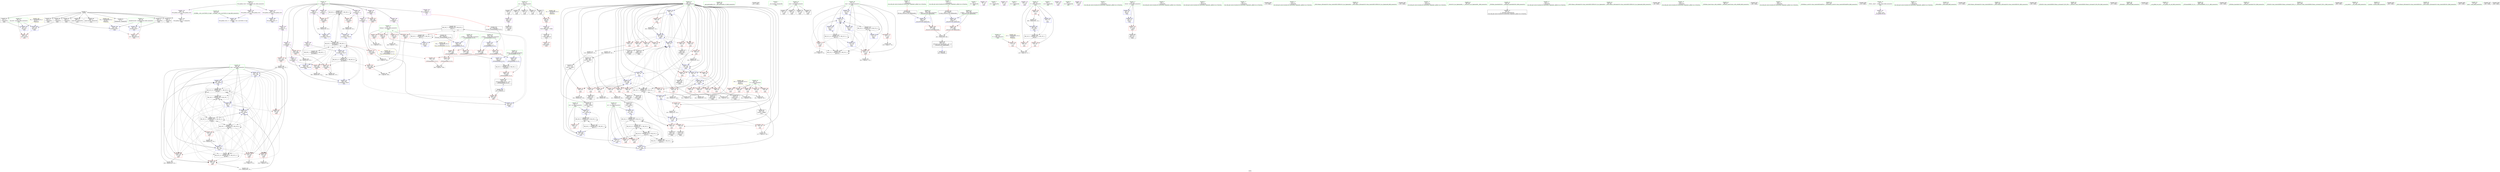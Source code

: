 digraph "SVFG" {
	label="SVFG";

	Node0x556e818fcfb0 [shape=record,color=grey,label="{NodeID: 0\nNullPtr}"];
	Node0x556e818fcfb0 -> Node0x556e81931cc0[style=solid];
	Node0x556e818fcfb0 -> Node0x556e81931dc0[style=solid];
	Node0x556e818fcfb0 -> Node0x556e81931e90[style=solid];
	Node0x556e818fcfb0 -> Node0x556e81931f60[style=solid];
	Node0x556e818fcfb0 -> Node0x556e81932030[style=solid];
	Node0x556e818fcfb0 -> Node0x556e81932100[style=solid];
	Node0x556e818fcfb0 -> Node0x556e819321d0[style=solid];
	Node0x556e818fcfb0 -> Node0x556e819322a0[style=solid];
	Node0x556e818fcfb0 -> Node0x556e81932370[style=solid];
	Node0x556e818fcfb0 -> Node0x556e81934070[style=solid];
	Node0x556e81933b30 [shape=record,color=red,label="{NodeID: 194\n438\<--432\n\<--__b.addr\n_ZSt3maxIiERKT_S2_S2_\n}"];
	Node0x556e81933b30 -> Node0x556e81933da0[style=solid];
	Node0x556e81931190 [shape=record,color=purple,label="{NodeID: 111\n314\<--8\narrayidx92\<--a\nmain\n}"];
	Node0x556e81931190 -> Node0x556e81939430[style=solid];
	Node0x556e819029d0 [shape=record,color=green,label="{NodeID: 28\n52\<--53\ncin\<--cin_field_insensitive\nmain\n}"];
	Node0x556e819029d0 -> Node0x556e81932540[style=solid];
	Node0x556e819029d0 -> Node0x556e81932610[style=solid];
	Node0x556e819029d0 -> Node0x556e819326e0[style=solid];
	Node0x556e819029d0 -> Node0x556e819327b0[style=solid];
	Node0x556e819029d0 -> Node0x556e81932880[style=solid];
	Node0x556e81935280 [shape=record,color=blue,label="{NodeID: 222\n239\<--241\narrayidx52\<--dec53\nmain\n}"];
	Node0x556e81935280 -> Node0x556e81962ee0[style=dashed];
	Node0x556e81936d30 [shape=record,color=red,label="{NodeID: 139\n220\<--64\n\<--i\nmain\n}"];
	Node0x556e81936d30 -> Node0x556e81943dd0[style=solid];
	Node0x556e81931850 [shape=record,color=green,label="{NodeID: 56\n403\<--404\n__gxx_personality_v0\<--__gxx_personality_v0_field_insensitive\n}"];
	Node0x556e8198b0c0 [shape=record,color=black,label="{NodeID: 499\n357 = PHI()\n}"];
	Node0x556e819434d0 [shape=record,color=grey,label="{NodeID: 333\n320 = Binary(319, 215, )\n}"];
	Node0x556e819434d0 -> Node0x556e8193dbe0[style=solid];
	Node0x556e819383f0 [shape=record,color=red,label="{NodeID: 167\n197\<--70\n\<--themax\nmain\n}"];
	Node0x556e819383f0 -> Node0x556e81943f50[style=solid];
	Node0x556e81932fd0 [shape=record,color=black,label="{NodeID: 84\n185\<--184\nidxprom28\<--\nmain\n}"];
	Node0x556e8192db10 [shape=record,color=green,label="{NodeID: 1\n7\<--1\n__dso_handle\<--dummyObj\nGlob }"];
	Node0x556e8196eba0 [shape=record,color=yellow,style=double,label="{NodeID: 444\n16V_1 = ENCHI(MR_16V_0)\npts\{67 \}\nFun[main]}"];
	Node0x556e8196eba0 -> Node0x556e81937b00[style=dashed];
	Node0x556e8196eba0 -> Node0x556e81937bd0[style=dashed];
	Node0x556e8196eba0 -> Node0x556e81937ca0[style=dashed];
	Node0x556e8196eba0 -> Node0x556e81937d70[style=dashed];
	Node0x556e8196eba0 -> Node0x556e81937e40[style=dashed];
	Node0x556e8190f4e0 [shape=record,color=black,label="{NodeID: 361\nMR_20V_5 = PHI(MR_20V_6, MR_20V_4, )\npts\{71 \}\n|{|<s8>15}}"];
	Node0x556e8190f4e0 -> Node0x556e819383f0[style=dashed];
	Node0x556e8190f4e0 -> Node0x556e819384c0[style=dashed];
	Node0x556e8190f4e0 -> Node0x556e81938590[style=dashed];
	Node0x556e8190f4e0 -> Node0x556e81938660[style=dashed];
	Node0x556e8190f4e0 -> Node0x556e81938e80[style=dashed];
	Node0x556e8190f4e0 -> Node0x556e81934990[style=dashed];
	Node0x556e8190f4e0 -> Node0x556e81934c00[style=dashed];
	Node0x556e8190f4e0 -> Node0x556e8195a5e0[style=dashed];
	Node0x556e8190f4e0:s8 -> Node0x556e8196f680[style=dashed,color=red];
	Node0x556e81933c00 [shape=record,color=red,label="{NodeID: 195\n442\<--432\n\<--__b.addr\n_ZSt3maxIiERKT_S2_S2_\n}"];
	Node0x556e81933c00 -> Node0x556e8193e4d0[style=solid];
	Node0x556e81931260 [shape=record,color=purple,label="{NodeID: 112\n328\<--8\narrayidx99\<--a\nmain\n}"];
	Node0x556e81931260 -> Node0x556e81939500[style=solid];
	Node0x556e81931260 -> Node0x556e8193dd80[style=solid];
	Node0x556e81902aa0 [shape=record,color=green,label="{NodeID: 29\n54\<--55\ncout\<--cout_field_insensitive\nmain\n}"];
	Node0x556e81902aa0 -> Node0x556e81932950[style=solid];
	Node0x556e81902aa0 -> Node0x556e81932a20[style=solid];
	Node0x556e81902aa0 -> Node0x556e81932af0[style=solid];
	Node0x556e81902aa0 -> Node0x556e81932bc0[style=solid];
	Node0x556e81935350 [shape=record,color=blue,label="{NodeID: 223\n72\<--244\nnum\<--\nmain\n}"];
	Node0x556e81935350 -> Node0x556e819388d0[style=dashed];
	Node0x556e81935350 -> Node0x556e81934a60[style=dashed];
	Node0x556e81935350 -> Node0x556e81939c50[style=dashed];
	Node0x556e81936e00 [shape=record,color=red,label="{NodeID: 140\n225\<--64\n\<--i\nmain\n}"];
	Node0x556e81936e00 -> Node0x556e81933240[style=solid];
	Node0x556e81931950 [shape=record,color=green,label="{NodeID: 57\n428\<--429\nretval\<--retval_field_insensitive\n_ZSt3maxIiERKT_S2_S2_\n}"];
	Node0x556e81931950 -> Node0x556e81939770[style=solid];
	Node0x556e81931950 -> Node0x556e8193e4d0[style=solid];
	Node0x556e81931950 -> Node0x556e8193e5a0[style=solid];
	Node0x556e8198b190 [shape=record,color=black,label="{NodeID: 500\n392 = PHI(87, )\n1st arg _ZStorSt13_Ios_OpenmodeS_ }"];
	Node0x556e8198b190 -> Node0x556e8193e260[style=solid];
	Node0x556e81943650 [shape=record,color=grey,label="{NodeID: 334\n229 = Binary(228, 215, )\n}"];
	Node0x556e81943650 -> Node0x556e81935010[style=solid];
	Node0x556e819384c0 [shape=record,color=red,label="{NodeID: 168\n210\<--70\n\<--themax\nmain\n}"];
	Node0x556e819384c0 -> Node0x556e819455d0[style=solid];
	Node0x556e819330a0 [shape=record,color=black,label="{NodeID: 85\n207\<--206\nidxprom39\<--\nmain\n}"];
	Node0x556e81901b90 [shape=record,color=green,label="{NodeID: 2\n10\<--1\n.str\<--dummyObj\nGlob }"];
	Node0x556e81933cd0 [shape=record,color=red,label="{NodeID: 196\n437\<--436\n\<--\n_ZSt3maxIiERKT_S2_S2_\n}"];
	Node0x556e81933cd0 -> Node0x556e819449d0[style=solid];
	Node0x556e81931330 [shape=record,color=purple,label="{NodeID: 113\n80\<--10\n\<--.str\nmain\n}"];
	Node0x556e81902b70 [shape=record,color=green,label="{NodeID: 30\n56\<--57\nexn.slot\<--exn.slot_field_insensitive\nmain\n}"];
	Node0x556e81902b70 -> Node0x556e81936100[style=solid];
	Node0x556e81902b70 -> Node0x556e81934650[style=solid];
	Node0x556e81902b70 -> Node0x556e819347f0[style=solid];
	Node0x556e81935420 [shape=record,color=blue,label="{NodeID: 224\n64\<--249\ni\<--inc56\nmain\n}"];
	Node0x556e81935420 -> Node0x556e81936b90[style=dashed];
	Node0x556e81935420 -> Node0x556e81936c60[style=dashed];
	Node0x556e81935420 -> Node0x556e81936d30[style=dashed];
	Node0x556e81935420 -> Node0x556e81936e00[style=dashed];
	Node0x556e81935420 -> Node0x556e81936ed0[style=dashed];
	Node0x556e81935420 -> Node0x556e81936fa0[style=dashed];
	Node0x556e81935420 -> Node0x556e81937070[style=dashed];
	Node0x556e81935420 -> Node0x556e81934b30[style=dashed];
	Node0x556e81935420 -> Node0x556e81935420[style=dashed];
	Node0x556e81935420 -> Node0x556e81959be0[style=dashed];
	Node0x556e81936ed0 [shape=record,color=red,label="{NodeID: 141\n233\<--64\n\<--i\nmain\n}"];
	Node0x556e81936ed0 -> Node0x556e81943950[style=solid];
	Node0x556e81931a20 [shape=record,color=green,label="{NodeID: 58\n430\<--431\n__a.addr\<--__a.addr_field_insensitive\n_ZSt3maxIiERKT_S2_S2_\n}"];
	Node0x556e81931a20 -> Node0x556e81933990[style=solid];
	Node0x556e81931a20 -> Node0x556e81933a60[style=solid];
	Node0x556e81931a20 -> Node0x556e8193e330[style=solid];
	Node0x556e8198b390 [shape=record,color=black,label="{NodeID: 501\n426 = PHI(70, )\n0th arg _ZSt3maxIiERKT_S2_S2_ }"];
	Node0x556e8198b390 -> Node0x556e8193e330[style=solid];
	Node0x556e819437d0 [shape=record,color=grey,label="{NodeID: 335\n323 = Binary(222, 322, )\n}"];
	Node0x556e819437d0 -> Node0x556e81930560[style=solid];
	Node0x556e81938590 [shape=record,color=red,label="{NodeID: 169\n266\<--70\n\<--themax\nmain\n}"];
	Node0x556e81938590 -> Node0x556e819446d0[style=solid];
	Node0x556e81933170 [shape=record,color=black,label="{NodeID: 86\n223\<--221\nconv\<--add45\nmain\n}"];
	Node0x556e81933170 -> Node0x556e81934f40[style=solid];
	Node0x556e81901c20 [shape=record,color=green,label="{NodeID: 3\n12\<--1\n.str.1\<--dummyObj\nGlob }"];
	Node0x556e81933da0 [shape=record,color=red,label="{NodeID: 197\n439\<--438\n\<--\n_ZSt3maxIiERKT_S2_S2_\n}"];
	Node0x556e81933da0 -> Node0x556e819449d0[style=solid];
	Node0x556e81931400 [shape=record,color=purple,label="{NodeID: 114\n90\<--12\n\<--.str.1\nmain\n}"];
	Node0x556e81902c40 [shape=record,color=green,label="{NodeID: 31\n58\<--59\nehselector.slot\<--ehselector.slot_field_insensitive\nmain\n}"];
	Node0x556e81902c40 -> Node0x556e819361d0[style=solid];
	Node0x556e81902c40 -> Node0x556e81934720[style=solid];
	Node0x556e81902c40 -> Node0x556e819348c0[style=solid];
	Node0x556e819354f0 [shape=record,color=blue,label="{NodeID: 225\n64\<--79\ni\<--\nmain\n}"];
	Node0x556e819354f0 -> Node0x556e81937140[style=dashed];
	Node0x556e819354f0 -> Node0x556e81937210[style=dashed];
	Node0x556e819354f0 -> Node0x556e819372e0[style=dashed];
	Node0x556e819354f0 -> Node0x556e819373b0[style=dashed];
	Node0x556e819354f0 -> Node0x556e81937480[style=dashed];
	Node0x556e819354f0 -> Node0x556e81937550[style=dashed];
	Node0x556e819354f0 -> Node0x556e81937620[style=dashed];
	Node0x556e819354f0 -> Node0x556e81934b30[style=dashed];
	Node0x556e819354f0 -> Node0x556e8193da40[style=dashed];
	Node0x556e819354f0 -> Node0x556e81959be0[style=dashed];
	Node0x556e81936fa0 [shape=record,color=red,label="{NodeID: 142\n237\<--64\n\<--i\nmain\n}"];
	Node0x556e81936fa0 -> Node0x556e819333e0[style=solid];
	Node0x556e81931af0 [shape=record,color=green,label="{NodeID: 59\n432\<--433\n__b.addr\<--__b.addr_field_insensitive\n_ZSt3maxIiERKT_S2_S2_\n}"];
	Node0x556e81931af0 -> Node0x556e81933b30[style=solid];
	Node0x556e81931af0 -> Node0x556e81933c00[style=solid];
	Node0x556e81931af0 -> Node0x556e8193e400[style=solid];
	Node0x556e8198b4d0 [shape=record,color=black,label="{NodeID: 502\n427 = PHI(186, )\n1st arg _ZSt3maxIiERKT_S2_S2_ }"];
	Node0x556e8198b4d0 -> Node0x556e8193e400[style=solid];
	Node0x556e81943950 [shape=record,color=grey,label="{NodeID: 336\n234 = Binary(222, 233, )\n}"];
	Node0x556e81943950 -> Node0x556e81933310[style=solid];
	Node0x556e81938660 [shape=record,color=red,label="{NodeID: 170\n316\<--70\n\<--themax\nmain\n}"];
	Node0x556e81938660 -> Node0x556e81944fd0[style=solid];
	Node0x556e81933240 [shape=record,color=black,label="{NodeID: 87\n226\<--225\nidxprom46\<--\nmain\n}"];
	Node0x556e819047f0 [shape=record,color=green,label="{NodeID: 4\n14\<--1\n.str.2\<--dummyObj\nGlob }"];
	Node0x556e81933e70 [shape=record,color=blue,label="{NodeID: 198\n463\<--21\nllvm.global_ctors_0\<--\nGlob }"];
	Node0x556e819314d0 [shape=record,color=purple,label="{NodeID: 115\n162\<--14\n\<--.str.2\nmain\n}"];
	Node0x556e81902d10 [shape=record,color=green,label="{NodeID: 32\n60\<--61\nt\<--t_field_insensitive\nmain\n}"];
	Node0x556e81902d10 -> Node0x556e819362a0[style=solid];
	Node0x556e81902d10 -> Node0x556e81936370[style=solid];
	Node0x556e81902d10 -> Node0x556e81936440[style=solid];
	Node0x556e81902d10 -> Node0x556e81934240[style=solid];
	Node0x556e81902d10 -> Node0x556e8193dff0[style=solid];
	Node0x556e819355c0 [shape=record,color=blue,label="{NodeID: 226\n68\<--270\nsum\<--dec68\nmain\n}"];
	Node0x556e819355c0 -> Node0x556e8190ec20[style=dashed];
	Node0x556e819355c0 -> Node0x556e81965020[style=dashed];
	Node0x556e81937070 [shape=record,color=red,label="{NodeID: 143\n248\<--64\n\<--i\nmain\n}"];
	Node0x556e81937070 -> Node0x556e819425d0[style=solid];
	Node0x556e81931bc0 [shape=record,color=green,label="{NodeID: 60\n22\<--459\n_GLOBAL__sub_I_zec23456_0_0.cpp\<--_GLOBAL__sub_I_zec23456_0_0.cpp_field_insensitive\n}"];
	Node0x556e81931bc0 -> Node0x556e81933f70[style=solid];
	Node0x556e81943ad0 [shape=record,color=grey,label="{NodeID: 337\n143 = Binary(142, 114, )\n}"];
	Node0x556e81943ad0 -> Node0x556e81934580[style=solid];
	Node0x556e81938730 [shape=record,color=red,label="{NodeID: 171\n217\<--72\n\<--num\nmain\n}"];
	Node0x556e81938730 -> Node0x556e81944b50[style=solid];
	Node0x556e81933310 [shape=record,color=black,label="{NodeID: 88\n235\<--234\nconv50\<--add49\nmain\n}"];
	Node0x556e81933310 -> Node0x556e819351b0[style=solid];
	Node0x556e81904880 [shape=record,color=green,label="{NodeID: 5\n16\<--1\n.str.3\<--dummyObj\nGlob }"];
	Node0x556e81933f70 [shape=record,color=blue,label="{NodeID: 199\n464\<--22\nllvm.global_ctors_1\<--_GLOBAL__sub_I_zec23456_0_0.cpp\nGlob }"];
	Node0x556e819359f0 [shape=record,color=purple,label="{NodeID: 116\n170\<--16\n\<--.str.3\nmain\n}"];
	Node0x556e81902de0 [shape=record,color=green,label="{NodeID: 33\n62\<--63\nT\<--T_field_insensitive\nmain\n}"];
	Node0x556e81902de0 -> Node0x556e81936510[style=solid];
	Node0x556e81935690 [shape=record,color=blue,label="{NodeID: 227\n74\<--277\nre1\<--conv72\nmain\n}"];
	Node0x556e81935690 -> Node0x556e8196d1f0[style=dashed];
	Node0x556e81937140 [shape=record,color=red,label="{NodeID: 144\n258\<--64\n\<--i\nmain\n}"];
	Node0x556e81937140 -> Node0x556e819440d0[style=solid];
	Node0x556e81931cc0 [shape=record,color=black,label="{NodeID: 61\n2\<--3\ndummyVal\<--dummyVal\n}"];
	Node0x556e81943c50 [shape=record,color=grey,label="{NodeID: 338\n139 = Binary(138, 137, )\n}"];
	Node0x556e81943c50 -> Node0x556e819344b0[style=solid];
	Node0x556e81938800 [shape=record,color=red,label="{NodeID: 172\n272\<--72\n\<--num\nmain\n}"];
	Node0x556e81938800 -> Node0x556e81944850[style=solid];
	Node0x556e819333e0 [shape=record,color=black,label="{NodeID: 89\n238\<--237\nidxprom51\<--\nmain\n}"];
	Node0x556e81904910 [shape=record,color=green,label="{NodeID: 6\n18\<--1\n.str.4\<--dummyObj\nGlob }"];
	Node0x556e81934070 [shape=record,color=blue, style = dotted,label="{NodeID: 200\n465\<--3\nllvm.global_ctors_2\<--dummyVal\nGlob }"];
	Node0x556e81935ac0 [shape=record,color=purple,label="{NodeID: 117\n368\<--18\n\<--.str.4\nmain\n}"];
	Node0x556e81902eb0 [shape=record,color=green,label="{NodeID: 34\n64\<--65\ni\<--i_field_insensitive\nmain\n}"];
	Node0x556e81902eb0 -> Node0x556e819365e0[style=solid];
	Node0x556e81902eb0 -> Node0x556e819366b0[style=solid];
	Node0x556e81902eb0 -> Node0x556e81936780[style=solid];
	Node0x556e81902eb0 -> Node0x556e81936850[style=solid];
	Node0x556e81902eb0 -> Node0x556e81936920[style=solid];
	Node0x556e81902eb0 -> Node0x556e819369f0[style=solid];
	Node0x556e81902eb0 -> Node0x556e81936ac0[style=solid];
	Node0x556e81902eb0 -> Node0x556e81936b90[style=solid];
	Node0x556e81902eb0 -> Node0x556e81936c60[style=solid];
	Node0x556e81902eb0 -> Node0x556e81936d30[style=solid];
	Node0x556e81902eb0 -> Node0x556e81936e00[style=solid];
	Node0x556e81902eb0 -> Node0x556e81936ed0[style=solid];
	Node0x556e81902eb0 -> Node0x556e81936fa0[style=solid];
	Node0x556e81902eb0 -> Node0x556e81937070[style=solid];
	Node0x556e81902eb0 -> Node0x556e81937140[style=solid];
	Node0x556e81902eb0 -> Node0x556e81937210[style=solid];
	Node0x556e81902eb0 -> Node0x556e819372e0[style=solid];
	Node0x556e81902eb0 -> Node0x556e819373b0[style=solid];
	Node0x556e81902eb0 -> Node0x556e81937480[style=solid];
	Node0x556e81902eb0 -> Node0x556e81937550[style=solid];
	Node0x556e81902eb0 -> Node0x556e81937620[style=solid];
	Node0x556e81902eb0 -> Node0x556e819376f0[style=solid];
	Node0x556e81902eb0 -> Node0x556e819377c0[style=solid];
	Node0x556e81902eb0 -> Node0x556e81937890[style=solid];
	Node0x556e81902eb0 -> Node0x556e81937960[style=solid];
	Node0x556e81902eb0 -> Node0x556e81937a30[style=solid];
	Node0x556e81902eb0 -> Node0x556e819343e0[style=solid];
	Node0x556e81902eb0 -> Node0x556e81934580[style=solid];
	Node0x556e81902eb0 -> Node0x556e81934b30[style=solid];
	Node0x556e81902eb0 -> Node0x556e81934cd0[style=solid];
	Node0x556e81902eb0 -> Node0x556e81934da0[style=solid];
	Node0x556e81902eb0 -> Node0x556e81935420[style=solid];
	Node0x556e81902eb0 -> Node0x556e819354f0[style=solid];
	Node0x556e81902eb0 -> Node0x556e8193da40[style=solid];
	Node0x556e81902eb0 -> Node0x556e8193db10[style=solid];
	Node0x556e81902eb0 -> Node0x556e8193df20[style=solid];
	Node0x556e81935760 [shape=record,color=blue,label="{NodeID: 228\n281\<--283\narrayidx74\<--dec75\nmain\n}"];
	Node0x556e81935760 -> Node0x556e81965ef0[style=dashed];
	Node0x556e81937210 [shape=record,color=red,label="{NodeID: 145\n262\<--64\n\<--i\nmain\n}"];
	Node0x556e81937210 -> Node0x556e819334b0[style=solid];
	Node0x556e81931dc0 [shape=record,color=black,label="{NodeID: 62\n146\<--3\n\<--dummyVal\nmain\n}"];
	Node0x556e819690f0 [shape=record,color=black,label="{NodeID: 422\nMR_18V_7 = PHI(MR_18V_9, MR_18V_6, )\npts\{69 \}\n}"];
	Node0x556e819690f0 -> Node0x556e81937fe0[style=dashed];
	Node0x556e819690f0 -> Node0x556e819380b0[style=dashed];
	Node0x556e819690f0 -> Node0x556e81938180[style=dashed];
	Node0x556e819690f0 -> Node0x556e81938250[style=dashed];
	Node0x556e819690f0 -> Node0x556e81938320[style=dashed];
	Node0x556e819690f0 -> Node0x556e81934e70[style=dashed];
	Node0x556e819690f0 -> Node0x556e819355c0[style=dashed];
	Node0x556e819690f0 -> Node0x556e8193dbe0[style=dashed];
	Node0x556e819690f0 -> Node0x556e8190ec20[style=dashed];
	Node0x556e819690f0 -> Node0x556e8195a0e0[style=dashed];
	Node0x556e819690f0 -> Node0x556e819524c0[style=dashed];
	Node0x556e819690f0 -> Node0x556e81965020[style=dashed];
	Node0x556e819690f0 -> Node0x556e819690f0[style=dashed];
	Node0x556e81943dd0 [shape=record,color=grey,label="{NodeID: 339\n221 = Binary(222, 220, )\n}"];
	Node0x556e81943dd0 -> Node0x556e81933170[style=solid];
	Node0x556e819388d0 [shape=record,color=red,label="{NodeID: 173\n341\<--72\n\<--num\nmain\n}"];
	Node0x556e819388d0 -> Node0x556e81944e50[style=solid];
	Node0x556e819334b0 [shape=record,color=black,label="{NodeID: 90\n263\<--262\nidxprom64\<--\nmain\n}"];
	Node0x556e819049a0 [shape=record,color=green,label="{NodeID: 7\n21\<--1\n\<--dummyObj\nCan only get source location for instruction, argument, global var or function.}"];
	Node0x556e81934170 [shape=record,color=blue,label="{NodeID: 201\n50\<--79\nretval\<--\nmain\n}"];
	Node0x556e81934170 -> Node0x556e8193e0c0[style=dashed];
	Node0x556e81935b90 [shape=record,color=purple,label="{NodeID: 118\n463\<--20\nllvm.global_ctors_0\<--llvm.global_ctors\nGlob }"];
	Node0x556e81935b90 -> Node0x556e81933e70[style=solid];
	Node0x556e81902f80 [shape=record,color=green,label="{NodeID: 35\n66\<--67\nn\<--n_field_insensitive\nmain\n}"];
	Node0x556e81902f80 -> Node0x556e81937b00[style=solid];
	Node0x556e81902f80 -> Node0x556e81937bd0[style=solid];
	Node0x556e81902f80 -> Node0x556e81937ca0[style=solid];
	Node0x556e81902f80 -> Node0x556e81937d70[style=solid];
	Node0x556e81902f80 -> Node0x556e81937e40[style=solid];
	Node0x556e81935830 [shape=record,color=blue,label="{NodeID: 229\n72\<--114\nnum\<--\nmain\n}"];
	Node0x556e81935830 -> Node0x556e819654f0[style=dashed];
	Node0x556e819372e0 [shape=record,color=red,label="{NodeID: 146\n275\<--64\n\<--i\nmain\n}"];
	Node0x556e819372e0 -> Node0x556e819422d0[style=solid];
	Node0x556e81931e90 [shape=record,color=black,label="{NodeID: 63\n147\<--3\n\<--dummyVal\nmain\n}"];
	Node0x556e81931e90 -> Node0x556e81934650[style=solid];
	Node0x556e819695f0 [shape=record,color=black,label="{NodeID: 423\nMR_22V_5 = PHI(MR_22V_8, MR_22V_4, )\npts\{73 \}\n}"];
	Node0x556e819695f0 -> Node0x556e81938730[style=dashed];
	Node0x556e819695f0 -> Node0x556e819388d0[style=dashed];
	Node0x556e819695f0 -> Node0x556e81934a60[style=dashed];
	Node0x556e819695f0 -> Node0x556e819350e0[style=dashed];
	Node0x556e819695f0 -> Node0x556e81935350[style=dashed];
	Node0x556e819695f0 -> Node0x556e81939c50[style=dashed];
	Node0x556e819695f0 -> Node0x556e819695f0[style=dashed];
	Node0x556e81943f50 [shape=record,color=grey,label="{NodeID: 340\n198 = cmp(197, 114, )\n}"];
	Node0x556e819389a0 [shape=record,color=red,label="{NodeID: 174\n345\<--74\n\<--re1\nmain\n}"];
	Node0x556e81933580 [shape=record,color=black,label="{NodeID: 91\n277\<--276\nconv72\<--add71\nmain\n}"];
	Node0x556e81933580 -> Node0x556e81935690[style=solid];
	Node0x556e81904a30 [shape=record,color=green,label="{NodeID: 8\n79\<--1\n\<--dummyObj\nCan only get source location for instruction, argument, global var or function.}"];
	Node0x556e81934240 [shape=record,color=blue,label="{NodeID: 202\n60\<--114\nt\<--\nmain\n}"];
	Node0x556e81934240 -> Node0x556e819596e0[style=dashed];
	Node0x556e81935c90 [shape=record,color=purple,label="{NodeID: 119\n464\<--20\nllvm.global_ctors_1\<--llvm.global_ctors\nGlob }"];
	Node0x556e81935c90 -> Node0x556e81933f70[style=solid];
	Node0x556e81903050 [shape=record,color=green,label="{NodeID: 36\n68\<--69\nsum\<--sum_field_insensitive\nmain\n}"];
	Node0x556e81903050 -> Node0x556e81937f10[style=solid];
	Node0x556e81903050 -> Node0x556e81937fe0[style=solid];
	Node0x556e81903050 -> Node0x556e819380b0[style=solid];
	Node0x556e81903050 -> Node0x556e81938180[style=solid];
	Node0x556e81903050 -> Node0x556e81938250[style=solid];
	Node0x556e81903050 -> Node0x556e81938320[style=solid];
	Node0x556e81903050 -> Node0x556e81934310[style=solid];
	Node0x556e81903050 -> Node0x556e819344b0[style=solid];
	Node0x556e81903050 -> Node0x556e81934e70[style=solid];
	Node0x556e81903050 -> Node0x556e819355c0[style=solid];
	Node0x556e81903050 -> Node0x556e8193dbe0[style=solid];
	Node0x556e81935900 [shape=record,color=blue,label="{NodeID: 230\n76\<--289\nre2\<--conv78\nmain\n}"];
	Node0x556e81935900 -> Node0x556e81958ce0[style=dashed];
	Node0x556e819373b0 [shape=record,color=red,label="{NodeID: 147\n279\<--64\n\<--i\nmain\n}"];
	Node0x556e819373b0 -> Node0x556e81933650[style=solid];
	Node0x556e81931f60 [shape=record,color=black,label="{NodeID: 64\n149\<--3\n\<--dummyVal\nmain\n}"];
	Node0x556e81931f60 -> Node0x556e81934720[style=solid];
	Node0x556e81969af0 [shape=record,color=black,label="{NodeID: 424\nMR_24V_4 = PHI(MR_24V_6, MR_24V_3, )\npts\{75 \}\n}"];
	Node0x556e81969af0 -> Node0x556e819389a0[style=dashed];
	Node0x556e81969af0 -> Node0x556e81938a70[style=dashed];
	Node0x556e81969af0 -> Node0x556e81934f40[style=dashed];
	Node0x556e81969af0 -> Node0x556e8193dcb0[style=dashed];
	Node0x556e81969af0 -> Node0x556e8193a150[style=dashed];
	Node0x556e81969af0 -> Node0x556e81952ab0[style=dashed];
	Node0x556e81969af0 -> Node0x556e81969af0[style=dashed];
	Node0x556e81969af0 -> Node0x556e8196d1f0[style=dashed];
	Node0x556e819440d0 [shape=record,color=grey,label="{NodeID: 341\n260 = cmp(258, 259, )\n}"];
	Node0x556e81938a70 [shape=record,color=red,label="{NodeID: 175\n353\<--74\n\<--re1\nmain\n}"];
	Node0x556e81933650 [shape=record,color=black,label="{NodeID: 92\n280\<--279\nidxprom73\<--\nmain\n}"];
	Node0x556e81904ac0 [shape=record,color=green,label="{NodeID: 9\n82\<--1\n\<--dummyObj\nCan only get source location for instruction, argument, global var or function.}"];
	Node0x556e81934310 [shape=record,color=blue,label="{NodeID: 203\n68\<--79\nsum\<--\nmain\n}"];
	Node0x556e81934310 -> Node0x556e81937f10[style=dashed];
	Node0x556e81934310 -> Node0x556e81937fe0[style=dashed];
	Node0x556e81934310 -> Node0x556e81938180[style=dashed];
	Node0x556e81934310 -> Node0x556e81938250[style=dashed];
	Node0x556e81934310 -> Node0x556e81938320[style=dashed];
	Node0x556e81934310 -> Node0x556e819344b0[style=dashed];
	Node0x556e81934310 -> Node0x556e819355c0[style=dashed];
	Node0x556e81934310 -> Node0x556e8193dbe0[style=dashed];
	Node0x556e81934310 -> Node0x556e8190ec20[style=dashed];
	Node0x556e81934310 -> Node0x556e8195a0e0[style=dashed];
	Node0x556e81934310 -> Node0x556e819524c0[style=dashed];
	Node0x556e81934310 -> Node0x556e81965020[style=dashed];
	Node0x556e81934310 -> Node0x556e819690f0[style=dashed];
	Node0x556e81935d90 [shape=record,color=purple,label="{NodeID: 120\n465\<--20\nllvm.global_ctors_2\<--llvm.global_ctors\nGlob }"];
	Node0x556e81935d90 -> Node0x556e81934070[style=solid];
	Node0x556e81903120 [shape=record,color=green,label="{NodeID: 37\n70\<--71\nthemax\<--themax_field_insensitive\nmain\n|{|<s6>15}}"];
	Node0x556e81903120 -> Node0x556e819383f0[style=solid];
	Node0x556e81903120 -> Node0x556e819384c0[style=solid];
	Node0x556e81903120 -> Node0x556e81938590[style=solid];
	Node0x556e81903120 -> Node0x556e81938660[style=solid];
	Node0x556e81903120 -> Node0x556e81934990[style=solid];
	Node0x556e81903120 -> Node0x556e81934c00[style=solid];
	Node0x556e81903120:s6 -> Node0x556e8198b390[style=solid,color=red];
	Node0x556e8193d8a0 [shape=record,color=blue,label="{NodeID: 231\n293\<--295\narrayidx80\<--dec81\nmain\n}"];
	Node0x556e8193d8a0 -> Node0x556e81962ee0[style=dashed];
	Node0x556e81937480 [shape=record,color=red,label="{NodeID: 148\n287\<--64\n\<--i\nmain\n}"];
	Node0x556e81937480 -> Node0x556e81941fd0[style=solid];
	Node0x556e81932030 [shape=record,color=black,label="{NodeID: 65\n152\<--3\n\<--dummyVal\nmain\n}"];
	Node0x556e81969ff0 [shape=record,color=black,label="{NodeID: 425\nMR_28V_4 = PHI(MR_28V_7, MR_28V_3, )\npts\{90000 \}\n}"];
	Node0x556e81969ff0 -> Node0x556e81938f50[style=dashed];
	Node0x556e81969ff0 -> Node0x556e81939020[style=dashed];
	Node0x556e81969ff0 -> Node0x556e819390f0[style=dashed];
	Node0x556e81969ff0 -> Node0x556e81935010[style=dashed];
	Node0x556e81969ff0 -> Node0x556e81935280[style=dashed];
	Node0x556e81969ff0 -> Node0x556e81962ee0[style=dashed];
	Node0x556e81969ff0 -> Node0x556e81969ff0[style=dashed];
	Node0x556e81944250 [shape=record,color=grey,label="{NodeID: 342\n254 = cmp(253, 244, )\n}"];
	Node0x556e81938b40 [shape=record,color=red,label="{NodeID: 176\n355\<--76\n\<--re2\nmain\n}"];
	Node0x556e81933720 [shape=record,color=black,label="{NodeID: 93\n289\<--288\nconv78\<--add77\nmain\n}"];
	Node0x556e81933720 -> Node0x556e81935900[style=solid];
	Node0x556e81904b80 [shape=record,color=green,label="{NodeID: 10\n86\<--1\n\<--dummyObj\nCan only get source location for instruction, argument, global var or function.|{<s0>4}}"];
	Node0x556e81904b80:s0 -> Node0x556e81988530[style=solid,color=red];
	Node0x556e819343e0 [shape=record,color=blue,label="{NodeID: 204\n64\<--79\ni\<--\nmain\n}"];
	Node0x556e819343e0 -> Node0x556e819365e0[style=dashed];
	Node0x556e819343e0 -> Node0x556e819366b0[style=dashed];
	Node0x556e819343e0 -> Node0x556e81936780[style=dashed];
	Node0x556e819343e0 -> Node0x556e81936850[style=dashed];
	Node0x556e819343e0 -> Node0x556e81934580[style=dashed];
	Node0x556e819343e0 -> Node0x556e81934b30[style=dashed];
	Node0x556e819343e0 -> Node0x556e81959be0[style=dashed];
	Node0x556e81935e90 [shape=record,color=purple,label="{NodeID: 121\n100\<--99\nvbase.offset.ptr\<--vtable\nmain\n}"];
	Node0x556e81935e90 -> Node0x556e81932c90[style=solid];
	Node0x556e819031f0 [shape=record,color=green,label="{NodeID: 38\n72\<--73\nnum\<--num_field_insensitive\nmain\n}"];
	Node0x556e819031f0 -> Node0x556e81938730[style=solid];
	Node0x556e819031f0 -> Node0x556e81938800[style=solid];
	Node0x556e819031f0 -> Node0x556e819388d0[style=solid];
	Node0x556e819031f0 -> Node0x556e81934a60[style=solid];
	Node0x556e819031f0 -> Node0x556e819350e0[style=solid];
	Node0x556e819031f0 -> Node0x556e81935350[style=solid];
	Node0x556e819031f0 -> Node0x556e81935830[style=solid];
	Node0x556e819031f0 -> Node0x556e8193d970[style=solid];
	Node0x556e819031f0 -> Node0x556e8193de50[style=solid];
	Node0x556e81988530 [shape=record,color=black,label="{NodeID: 481\n391 = PHI(86, )\n0th arg _ZStorSt13_Ios_OpenmodeS_ }"];
	Node0x556e81988530 -> Node0x556e8193e190[style=solid];
	Node0x556e8193d970 [shape=record,color=blue,label="{NodeID: 232\n72\<--244\nnum\<--\nmain\n}"];
	Node0x556e8193d970 -> Node0x556e819388d0[style=dashed];
	Node0x556e8193d970 -> Node0x556e81934a60[style=dashed];
	Node0x556e8193d970 -> Node0x556e81939c50[style=dashed];
	Node0x556e81937550 [shape=record,color=red,label="{NodeID: 149\n291\<--64\n\<--i\nmain\n}"];
	Node0x556e81937550 -> Node0x556e819337f0[style=solid];
	Node0x556e81932100 [shape=record,color=black,label="{NodeID: 66\n153\<--3\n\<--dummyVal\nmain\n}"];
	Node0x556e81932100 -> Node0x556e819347f0[style=solid];
	Node0x556e819443d0 [shape=record,color=grey,label="{NodeID: 343\n174 = cmp(173, 79, )\n}"];
	Node0x556e81938c10 [shape=record,color=red,label="{NodeID: 177\n99\<--98\nvtable\<--\nmain\n}"];
	Node0x556e81938c10 -> Node0x556e81935e90[style=solid];
	Node0x556e819337f0 [shape=record,color=black,label="{NodeID: 94\n292\<--291\nidxprom79\<--\nmain\n}"];
	Node0x556e81904c40 [shape=record,color=green,label="{NodeID: 11\n87\<--1\n\<--dummyObj\nCan only get source location for instruction, argument, global var or function.|{<s0>4}}"];
	Node0x556e81904c40:s0 -> Node0x556e8198b190[style=solid,color=red];
	Node0x556e819344b0 [shape=record,color=blue,label="{NodeID: 205\n68\<--139\nsum\<--add\nmain\n}"];
	Node0x556e819344b0 -> Node0x556e81937f10[style=dashed];
	Node0x556e819344b0 -> Node0x556e81937fe0[style=dashed];
	Node0x556e819344b0 -> Node0x556e81938180[style=dashed];
	Node0x556e819344b0 -> Node0x556e81938250[style=dashed];
	Node0x556e819344b0 -> Node0x556e81938320[style=dashed];
	Node0x556e819344b0 -> Node0x556e819344b0[style=dashed];
	Node0x556e819344b0 -> Node0x556e819355c0[style=dashed];
	Node0x556e819344b0 -> Node0x556e8193dbe0[style=dashed];
	Node0x556e819344b0 -> Node0x556e8190ec20[style=dashed];
	Node0x556e819344b0 -> Node0x556e8195a0e0[style=dashed];
	Node0x556e819344b0 -> Node0x556e819524c0[style=dashed];
	Node0x556e819344b0 -> Node0x556e81965020[style=dashed];
	Node0x556e819344b0 -> Node0x556e819690f0[style=dashed];
	Node0x556e81935f60 [shape=record,color=purple,label="{NodeID: 122\n104\<--103\nadd.ptr\<--\nmain\n}"];
	Node0x556e81935f60 -> Node0x556e81932d60[style=solid];
	Node0x556e819032c0 [shape=record,color=green,label="{NodeID: 39\n74\<--75\nre1\<--re1_field_insensitive\nmain\n}"];
	Node0x556e819032c0 -> Node0x556e819389a0[style=solid];
	Node0x556e819032c0 -> Node0x556e81938a70[style=solid];
	Node0x556e819032c0 -> Node0x556e81934f40[style=solid];
	Node0x556e819032c0 -> Node0x556e81935690[style=solid];
	Node0x556e819032c0 -> Node0x556e8193dcb0[style=solid];
	Node0x556e81988600 [shape=record,color=black,label="{NodeID: 482\n85 = PHI(390, )\n}"];
	Node0x556e8193da40 [shape=record,color=blue,label="{NodeID: 233\n64\<--302\ni\<--inc85\nmain\n}"];
	Node0x556e8193da40 -> Node0x556e81937140[style=dashed];
	Node0x556e8193da40 -> Node0x556e81937210[style=dashed];
	Node0x556e8193da40 -> Node0x556e819372e0[style=dashed];
	Node0x556e8193da40 -> Node0x556e819373b0[style=dashed];
	Node0x556e8193da40 -> Node0x556e81937480[style=dashed];
	Node0x556e8193da40 -> Node0x556e81937550[style=dashed];
	Node0x556e8193da40 -> Node0x556e81937620[style=dashed];
	Node0x556e8193da40 -> Node0x556e81934b30[style=dashed];
	Node0x556e8193da40 -> Node0x556e8193da40[style=dashed];
	Node0x556e8193da40 -> Node0x556e81959be0[style=dashed];
	Node0x556e81937620 [shape=record,color=red,label="{NodeID: 150\n301\<--64\n\<--i\nmain\n}"];
	Node0x556e81937620 -> Node0x556e81942d50[style=solid];
	Node0x556e819321d0 [shape=record,color=black,label="{NodeID: 67\n155\<--3\n\<--dummyVal\nmain\n}"];
	Node0x556e819321d0 -> Node0x556e819348c0[style=solid];
	Node0x556e81944550 [shape=record,color=grey,label="{NodeID: 344\n182 = cmp(180, 181, )\n}"];
	Node0x556e81938ce0 [shape=record,color=red,label="{NodeID: 178\n102\<--101\nvbase.offset\<--\nmain\n}"];
	Node0x556e819338c0 [shape=record,color=black,label="{NodeID: 95\n313\<--312\nidxprom91\<--\nmain\n}"];
	Node0x556e81904d00 [shape=record,color=green,label="{NodeID: 12\n95\<--1\n\<--dummyObj\nCan only get source location for instruction, argument, global var or function.}"];
	Node0x556e81934580 [shape=record,color=blue,label="{NodeID: 206\n64\<--143\ni\<--inc\nmain\n}"];
	Node0x556e81934580 -> Node0x556e819365e0[style=dashed];
	Node0x556e81934580 -> Node0x556e819366b0[style=dashed];
	Node0x556e81934580 -> Node0x556e81936780[style=dashed];
	Node0x556e81934580 -> Node0x556e81936850[style=dashed];
	Node0x556e81934580 -> Node0x556e81934580[style=dashed];
	Node0x556e81934580 -> Node0x556e81934b30[style=dashed];
	Node0x556e81934580 -> Node0x556e81959be0[style=dashed];
	Node0x556e81936030 [shape=record,color=red,label="{NodeID: 123\n377\<--50\n\<--retval\nmain\n}"];
	Node0x556e81936030 -> Node0x556e81930700[style=solid];
	Node0x556e81903390 [shape=record,color=green,label="{NodeID: 40\n76\<--77\nre2\<--re2_field_insensitive\nmain\n}"];
	Node0x556e81903390 -> Node0x556e81938b40[style=solid];
	Node0x556e81903390 -> Node0x556e819351b0[style=solid];
	Node0x556e81903390 -> Node0x556e81935900[style=solid];
	Node0x556e8198a020 [shape=record,color=black,label="{NodeID: 483\n32 = PHI()\n}"];
	Node0x556e8193db10 [shape=record,color=blue,label="{NodeID: 234\n64\<--79\ni\<--\nmain\n}"];
	Node0x556e8193db10 -> Node0x556e819376f0[style=dashed];
	Node0x556e8193db10 -> Node0x556e819377c0[style=dashed];
	Node0x556e8193db10 -> Node0x556e81937890[style=dashed];
	Node0x556e8193db10 -> Node0x556e81937960[style=dashed];
	Node0x556e8193db10 -> Node0x556e81937a30[style=dashed];
	Node0x556e8193db10 -> Node0x556e81934b30[style=dashed];
	Node0x556e8193db10 -> Node0x556e8193df20[style=dashed];
	Node0x556e8193db10 -> Node0x556e81959be0[style=dashed];
	Node0x556e819376f0 [shape=record,color=red,label="{NodeID: 151\n308\<--64\n\<--i\nmain\n}"];
	Node0x556e819376f0 -> Node0x556e81944cd0[style=solid];
	Node0x556e819322a0 [shape=record,color=black,label="{NodeID: 68\n383\<--3\nlpad.val\<--dummyVal\nmain\n}"];
	Node0x556e819446d0 [shape=record,color=grey,label="{NodeID: 345\n267 = cmp(265, 266, )\n}"];
	Node0x556e81938db0 [shape=record,color=red,label="{NodeID: 179\n137\<--136\n\<--arrayidx17\nmain\n}"];
	Node0x556e81938db0 -> Node0x556e81943c50[style=solid];
	Node0x556e81930560 [shape=record,color=black,label="{NodeID: 96\n324\<--323\nconv97\<--add96\nmain\n}"];
	Node0x556e81930560 -> Node0x556e8193dcb0[style=solid];
	Node0x556e81904dc0 [shape=record,color=green,label="{NodeID: 13\n114\<--1\n\<--dummyObj\nCan only get source location for instruction, argument, global var or function.}"];
	Node0x556e8196f680 [shape=record,color=yellow,style=double,label="{NodeID: 456\n20V_1 = ENCHI(MR_20V_0)\npts\{71 \}\nFun[_ZSt3maxIiERKT_S2_S2_]}"];
	Node0x556e8196f680 -> Node0x556e81933cd0[style=dashed];
	Node0x556e819573e0 [shape=record,color=black,label="{NodeID: 373\nMR_35V_3 = PHI(MR_35V_4, MR_35V_2, )\npts\{429 \}\n}"];
	Node0x556e819573e0 -> Node0x556e81939770[style=dashed];
	Node0x556e81934650 [shape=record,color=blue,label="{NodeID: 207\n56\<--147\nexn.slot\<--\nmain\n}"];
	Node0x556e81934650 -> Node0x556e81936100[style=dashed];
	Node0x556e81936100 [shape=record,color=red,label="{NodeID: 124\n381\<--56\nexn\<--exn.slot\nmain\n}"];
	Node0x556e81903460 [shape=record,color=green,label="{NodeID: 41\n83\<--84\n_ZNSt14basic_ifstreamIcSt11char_traitsIcEEC1EPKcSt13_Ios_Openmode\<--_ZNSt14basic_ifstreamIcSt11char_traitsIcEEC1EPKcSt13_Ios_Openmode_field_insensitive\n}"];
	Node0x556e8198a0f0 [shape=record,color=black,label="{NodeID: 484\n133 = PHI()\n}"];
	Node0x556e8193dbe0 [shape=record,color=blue,label="{NodeID: 235\n68\<--320\nsum\<--dec95\nmain\n}"];
	Node0x556e8193dbe0 -> Node0x556e819524c0[style=dashed];
	Node0x556e819377c0 [shape=record,color=red,label="{NodeID: 152\n312\<--64\n\<--i\nmain\n}"];
	Node0x556e819377c0 -> Node0x556e819338c0[style=solid];
	Node0x556e81932370 [shape=record,color=black,label="{NodeID: 69\n384\<--3\nlpad.val128\<--dummyVal\nmain\n}"];
	Node0x556e81944850 [shape=record,color=grey,label="{NodeID: 346\n273 = cmp(272, 79, )\n}"];
	Node0x556e81938e80 [shape=record,color=red,label="{NodeID: 180\n190\<--187\n\<--call31\nmain\n}"];
	Node0x556e81938e80 -> Node0x556e81934c00[style=solid];
	Node0x556e81930630 [shape=record,color=black,label="{NodeID: 97\n327\<--326\nidxprom98\<--\nmain\n}"];
	Node0x556e81904ec0 [shape=record,color=green,label="{NodeID: 14\n215\<--1\n\<--dummyObj\nCan only get source location for instruction, argument, global var or function.}"];
	Node0x556e8196f760 [shape=record,color=yellow,style=double,label="{NodeID: 457\n28V_1 = ENCHI(MR_28V_0)\npts\{90000 \}\nFun[_ZSt3maxIiERKT_S2_S2_]}"];
	Node0x556e8196f760 -> Node0x556e81933da0[style=dashed];
	Node0x556e81934720 [shape=record,color=blue,label="{NodeID: 208\n58\<--149\nehselector.slot\<--\nmain\n}"];
	Node0x556e81934720 -> Node0x556e819361d0[style=dashed];
	Node0x556e819361d0 [shape=record,color=red,label="{NodeID: 125\n382\<--58\nsel\<--ehselector.slot\nmain\n}"];
	Node0x556e81903560 [shape=record,color=green,label="{NodeID: 42\n88\<--89\n_ZStorSt13_Ios_OpenmodeS_\<--_ZStorSt13_Ios_OpenmodeS__field_insensitive\n}"];
	Node0x556e8198a1c0 [shape=record,color=black,label="{NodeID: 485\n187 = PHI(425, )\n}"];
	Node0x556e8198a1c0 -> Node0x556e81938e80[style=solid];
	Node0x556e81941fd0 [shape=record,color=grey,label="{NodeID: 319\n288 = Binary(222, 287, )\n}"];
	Node0x556e81941fd0 -> Node0x556e81933720[style=solid];
	Node0x556e8193dcb0 [shape=record,color=blue,label="{NodeID: 236\n74\<--324\nre1\<--conv97\nmain\n}"];
	Node0x556e8193dcb0 -> Node0x556e81952ab0[style=dashed];
	Node0x556e81937890 [shape=record,color=red,label="{NodeID: 153\n322\<--64\n\<--i\nmain\n}"];
	Node0x556e81937890 -> Node0x556e819437d0[style=solid];
	Node0x556e81932440 [shape=record,color=black,label="{NodeID: 70\n33\<--34\n\<--_ZNSt8ios_base4InitD1Ev\nCan only get source location for instruction, argument, global var or function.}"];
	Node0x556e819449d0 [shape=record,color=grey,label="{NodeID: 347\n440 = cmp(437, 439, )\n}"];
	Node0x556e81938f50 [shape=record,color=red,label="{NodeID: 181\n209\<--208\n\<--arrayidx40\nmain\n}"];
	Node0x556e81938f50 -> Node0x556e819455d0[style=solid];
	Node0x556e81930700 [shape=record,color=black,label="{NodeID: 98\n49\<--377\nmain_ret\<--\nmain\n}"];
	Node0x556e81904fc0 [shape=record,color=green,label="{NodeID: 15\n222\<--1\n\<--dummyObj\nCan only get source location for instruction, argument, global var or function.}"];
	Node0x556e819347f0 [shape=record,color=blue,label="{NodeID: 209\n56\<--153\nexn.slot\<--\nmain\n}"];
	Node0x556e819347f0 -> Node0x556e81936100[style=dashed];
	Node0x556e819362a0 [shape=record,color=red,label="{NodeID: 126\n116\<--60\n\<--t\nmain\n}"];
	Node0x556e819362a0 -> Node0x556e81945450[style=solid];
	Node0x556e81903660 [shape=record,color=green,label="{NodeID: 43\n92\<--93\n_ZNSt14basic_ofstreamIcSt11char_traitsIcEEC1EPKcSt13_Ios_Openmode\<--_ZNSt14basic_ofstreamIcSt11char_traitsIcEEC1EPKcSt13_Ios_Openmode_field_insensitive\n}"];
	Node0x556e8198a450 [shape=record,color=black,label="{NodeID: 486\n94 = PHI()\n}"];
	Node0x556e81942150 [shape=record,color=grey,label="{NodeID: 320\n194 = Binary(193, 114, )\n}"];
	Node0x556e81942150 -> Node0x556e81934cd0[style=solid];
	Node0x556e8193dd80 [shape=record,color=blue,label="{NodeID: 237\n328\<--330\narrayidx99\<--dec100\nmain\n}"];
	Node0x556e8193dd80 -> Node0x556e81962ee0[style=dashed];
	Node0x556e81937960 [shape=record,color=red,label="{NodeID: 154\n326\<--64\n\<--i\nmain\n}"];
	Node0x556e81937960 -> Node0x556e81930630[style=solid];
	Node0x556e81932540 [shape=record,color=black,label="{NodeID: 71\n98\<--52\n\<--cin\nmain\n}"];
	Node0x556e81932540 -> Node0x556e81938c10[style=solid];
	Node0x556e81944b50 [shape=record,color=grey,label="{NodeID: 348\n218 = cmp(217, 79, )\n}"];
	Node0x556e81939020 [shape=record,color=red,label="{NodeID: 182\n228\<--227\n\<--arrayidx47\nmain\n}"];
	Node0x556e81939020 -> Node0x556e81943650[style=solid];
	Node0x556e819307d0 [shape=record,color=black,label="{NodeID: 99\n390\<--401\n_ZStorSt13_Ios_OpenmodeS__ret\<--or\n_ZStorSt13_Ios_OpenmodeS_\n|{<s0>4}}"];
	Node0x556e819307d0:s0 -> Node0x556e81988600[style=solid,color=blue];
	Node0x556e819050c0 [shape=record,color=green,label="{NodeID: 16\n244\<--1\n\<--dummyObj\nCan only get source location for instruction, argument, global var or function.}"];
	Node0x556e819348c0 [shape=record,color=blue,label="{NodeID: 210\n58\<--155\nehselector.slot\<--\nmain\n}"];
	Node0x556e819348c0 -> Node0x556e819361d0[style=dashed];
	Node0x556e81936370 [shape=record,color=red,label="{NodeID: 127\n166\<--60\n\<--t\nmain\n}"];
	Node0x556e81903760 [shape=record,color=green,label="{NodeID: 44\n96\<--97\n_ZNSt8ios_base15sync_with_stdioEb\<--_ZNSt8ios_base15sync_with_stdioEb_field_insensitive\n}"];
	Node0x556e8198a520 [shape=record,color=black,label="{NodeID: 487\n106 = PHI()\n}"];
	Node0x556e81962ee0 [shape=record,color=black,label="{NodeID: 404\nMR_28V_3 = PHI(MR_28V_9, MR_28V_2, )\npts\{90000 \}\n|{|<s13>15}}"];
	Node0x556e81962ee0 -> Node0x556e81938e80[style=dashed];
	Node0x556e81962ee0 -> Node0x556e819391c0[style=dashed];
	Node0x556e81962ee0 -> Node0x556e81939290[style=dashed];
	Node0x556e81962ee0 -> Node0x556e81939360[style=dashed];
	Node0x556e81962ee0 -> Node0x556e81939430[style=dashed];
	Node0x556e81962ee0 -> Node0x556e81939500[style=dashed];
	Node0x556e81962ee0 -> Node0x556e81935760[style=dashed];
	Node0x556e81962ee0 -> Node0x556e8193d8a0[style=dashed];
	Node0x556e81962ee0 -> Node0x556e8193dd80[style=dashed];
	Node0x556e81962ee0 -> Node0x556e8193ab50[style=dashed];
	Node0x556e81962ee0 -> Node0x556e81962ee0[style=dashed];
	Node0x556e81962ee0 -> Node0x556e81965ef0[style=dashed];
	Node0x556e81962ee0 -> Node0x556e81969ff0[style=dashed];
	Node0x556e81962ee0:s13 -> Node0x556e8196f760[style=dashed,color=red];
	Node0x556e819422d0 [shape=record,color=grey,label="{NodeID: 321\n276 = Binary(222, 275, )\n}"];
	Node0x556e819422d0 -> Node0x556e81933580[style=solid];
	Node0x556e8193de50 [shape=record,color=blue,label="{NodeID: 238\n72\<--114\nnum\<--\nmain\n}"];
	Node0x556e8193de50 -> Node0x556e819388d0[style=dashed];
	Node0x556e8193de50 -> Node0x556e81934a60[style=dashed];
	Node0x556e8193de50 -> Node0x556e81939c50[style=dashed];
	Node0x556e81937a30 [shape=record,color=red,label="{NodeID: 155\n335\<--64\n\<--i\nmain\n}"];
	Node0x556e81937a30 -> Node0x556e819428d0[style=solid];
	Node0x556e81932610 [shape=record,color=black,label="{NodeID: 72\n103\<--52\n\<--cin\nmain\n}"];
	Node0x556e81932610 -> Node0x556e81935f60[style=solid];
	Node0x556e81944cd0 [shape=record,color=grey,label="{NodeID: 349\n310 = cmp(308, 309, )\n}"];
	Node0x556e819390f0 [shape=record,color=red,label="{NodeID: 183\n240\<--239\n\<--arrayidx52\nmain\n}"];
	Node0x556e819390f0 -> Node0x556e819431d0[style=solid];
	Node0x556e819308a0 [shape=record,color=black,label="{NodeID: 100\n425\<--448\n_ZSt3maxIiERKT_S2_S2__ret\<--\n_ZSt3maxIiERKT_S2_S2_\n|{<s0>15}}"];
	Node0x556e819308a0:s0 -> Node0x556e8198a1c0[style=solid,color=blue];
	Node0x556e819051c0 [shape=record,color=green,label="{NodeID: 17\n350\<--1\n\<--dummyObj\nCan only get source location for instruction, argument, global var or function.}"];
	Node0x556e81934990 [shape=record,color=blue,label="{NodeID: 211\n70\<--79\nthemax\<--\nmain\n}"];
	Node0x556e81934990 -> Node0x556e8190f4e0[style=dashed];
	Node0x556e81936440 [shape=record,color=red,label="{NodeID: 128\n364\<--60\n\<--t\nmain\n}"];
	Node0x556e81936440 -> Node0x556e81942bd0[style=solid];
	Node0x556e81903860 [shape=record,color=green,label="{NodeID: 45\n107\<--108\n_ZNSt9basic_iosIcSt11char_traitsIcEE3tieEPSo\<--_ZNSt9basic_iosIcSt11char_traitsIcEE3tieEPSo_field_insensitive\n}"];
	Node0x556e8198a5f0 [shape=record,color=black,label="{NodeID: 488\n110 = PHI()\n}"];
	Node0x556e819524c0 [shape=record,color=black,label="{NodeID: 405\nMR_18V_18 = PHI(MR_18V_17, MR_18V_6, )\npts\{69 \}\n}"];
	Node0x556e819524c0 -> Node0x556e81937fe0[style=dashed];
	Node0x556e819524c0 -> Node0x556e81938180[style=dashed];
	Node0x556e819524c0 -> Node0x556e81938250[style=dashed];
	Node0x556e819524c0 -> Node0x556e81938320[style=dashed];
	Node0x556e819524c0 -> Node0x556e819355c0[style=dashed];
	Node0x556e819524c0 -> Node0x556e8193dbe0[style=dashed];
	Node0x556e819524c0 -> Node0x556e8190ec20[style=dashed];
	Node0x556e819524c0 -> Node0x556e8195a0e0[style=dashed];
	Node0x556e819524c0 -> Node0x556e819524c0[style=dashed];
	Node0x556e819524c0 -> Node0x556e81965020[style=dashed];
	Node0x556e819524c0 -> Node0x556e819690f0[style=dashed];
	Node0x556e81942450 [shape=record,color=grey,label="{NodeID: 322\n283 = Binary(282, 215, )\n}"];
	Node0x556e81942450 -> Node0x556e81935760[style=solid];
	Node0x556e8193df20 [shape=record,color=blue,label="{NodeID: 239\n64\<--336\ni\<--inc103\nmain\n}"];
	Node0x556e8193df20 -> Node0x556e819376f0[style=dashed];
	Node0x556e8193df20 -> Node0x556e819377c0[style=dashed];
	Node0x556e8193df20 -> Node0x556e81937890[style=dashed];
	Node0x556e8193df20 -> Node0x556e81937960[style=dashed];
	Node0x556e8193df20 -> Node0x556e81937a30[style=dashed];
	Node0x556e8193df20 -> Node0x556e81934b30[style=dashed];
	Node0x556e8193df20 -> Node0x556e8193df20[style=dashed];
	Node0x556e8193df20 -> Node0x556e81959be0[style=dashed];
	Node0x556e81937b00 [shape=record,color=red,label="{NodeID: 156\n126\<--66\n\<--n\nmain\n}"];
	Node0x556e81937b00 -> Node0x556e819452d0[style=solid];
	Node0x556e819326e0 [shape=record,color=black,label="{NodeID: 73\n109\<--52\n\<--cin\nmain\n}"];
	Node0x556e81944e50 [shape=record,color=grey,label="{NodeID: 350\n342 = cmp(341, 114, )\n}"];
	Node0x556e819391c0 [shape=record,color=red,label="{NodeID: 184\n265\<--264\n\<--arrayidx65\nmain\n}"];
	Node0x556e819391c0 -> Node0x556e819446d0[style=solid];
	Node0x556e81930970 [shape=record,color=purple,label="{NodeID: 101\n31\<--4\n\<--_ZStL8__ioinit\n__cxx_global_var_init\n}"];
	Node0x556e819052c0 [shape=record,color=green,label="{NodeID: 18\n362\<--1\n\<--dummyObj\nCan only get source location for instruction, argument, global var or function.}"];
	Node0x556e81958ce0 [shape=record,color=black,label="{NodeID: 378\nMR_26V_6 = PHI(MR_26V_9, MR_26V_5, )\npts\{77 \}\n}"];
	Node0x556e81958ce0 -> Node0x556e81938b40[style=dashed];
	Node0x556e81958ce0 -> Node0x556e819351b0[style=dashed];
	Node0x556e81958ce0 -> Node0x556e81935900[style=dashed];
	Node0x556e81958ce0 -> Node0x556e81958ce0[style=dashed];
	Node0x556e81958ce0 -> Node0x556e8193a650[style=dashed];
	Node0x556e81934a60 [shape=record,color=blue,label="{NodeID: 212\n72\<--79\nnum\<--\nmain\n}"];
	Node0x556e81934a60 -> Node0x556e81938800[style=dashed];
	Node0x556e81934a60 -> Node0x556e819388d0[style=dashed];
	Node0x556e81934a60 -> Node0x556e81934a60[style=dashed];
	Node0x556e81934a60 -> Node0x556e81935830[style=dashed];
	Node0x556e81934a60 -> Node0x556e8193d970[style=dashed];
	Node0x556e81934a60 -> Node0x556e8193de50[style=dashed];
	Node0x556e81934a60 -> Node0x556e81939c50[style=dashed];
	Node0x556e81934a60 -> Node0x556e819654f0[style=dashed];
	Node0x556e81934a60 -> Node0x556e819695f0[style=dashed];
	Node0x556e81936510 [shape=record,color=red,label="{NodeID: 129\n117\<--62\n\<--T\nmain\n}"];
	Node0x556e81936510 -> Node0x556e81945450[style=solid];
	Node0x556e81903960 [shape=record,color=green,label="{NodeID: 46\n111\<--112\n_ZNSirsERi\<--_ZNSirsERi_field_insensitive\n}"];
	Node0x556e8198a6c0 [shape=record,color=black,label="{NodeID: 489\n121 = PHI()\n}"];
	Node0x556e819425d0 [shape=record,color=grey,label="{NodeID: 323\n249 = Binary(248, 114, )\n}"];
	Node0x556e819425d0 -> Node0x556e81935420[style=solid];
	Node0x556e8193dff0 [shape=record,color=blue,label="{NodeID: 240\n60\<--365\nt\<--inc124\nmain\n}"];
	Node0x556e8193dff0 -> Node0x556e819596e0[style=dashed];
	Node0x556e81937bd0 [shape=record,color=red,label="{NodeID: 157\n181\<--66\n\<--n\nmain\n}"];
	Node0x556e81937bd0 -> Node0x556e81944550[style=solid];
	Node0x556e819327b0 [shape=record,color=black,label="{NodeID: 74\n120\<--52\n\<--cin\nmain\n}"];
	Node0x556e81944fd0 [shape=record,color=grey,label="{NodeID: 351\n317 = cmp(315, 316, )\n}"];
	Node0x556e81939290 [shape=record,color=red,label="{NodeID: 185\n282\<--281\n\<--arrayidx74\nmain\n}"];
	Node0x556e81939290 -> Node0x556e81942450[style=solid];
	Node0x556e81930a40 [shape=record,color=purple,label="{NodeID: 102\n132\<--8\narrayidx\<--a\nmain\n}"];
	Node0x556e819053c0 [shape=record,color=green,label="{NodeID: 19\n4\<--6\n_ZStL8__ioinit\<--_ZStL8__ioinit_field_insensitive\nGlob }"];
	Node0x556e819053c0 -> Node0x556e81930970[style=solid];
	Node0x556e81934b30 [shape=record,color=blue,label="{NodeID: 213\n64\<--79\ni\<--\nmain\n}"];
	Node0x556e81934b30 -> Node0x556e81936920[style=dashed];
	Node0x556e81934b30 -> Node0x556e819369f0[style=dashed];
	Node0x556e81934b30 -> Node0x556e81936ac0[style=dashed];
	Node0x556e81934b30 -> Node0x556e81934cd0[style=dashed];
	Node0x556e81934b30 -> Node0x556e81934da0[style=dashed];
	Node0x556e81934b30 -> Node0x556e819354f0[style=dashed];
	Node0x556e81934b30 -> Node0x556e8193db10[style=dashed];
	Node0x556e819365e0 [shape=record,color=red,label="{NodeID: 130\n125\<--64\n\<--i\nmain\n}"];
	Node0x556e819365e0 -> Node0x556e819452d0[style=solid];
	Node0x556e81903a60 [shape=record,color=green,label="{NodeID: 47\n158\<--159\n_ZNSt14basic_ofstreamIcSt11char_traitsIcEED1Ev\<--_ZNSt14basic_ofstreamIcSt11char_traitsIcEED1Ev_field_insensitive\n}"];
	Node0x556e8198a790 [shape=record,color=black,label="{NodeID: 490\n163 = PHI()\n}"];
	Node0x556e81952ab0 [shape=record,color=black,label="{NodeID: 407\nMR_24V_13 = PHI(MR_24V_12, MR_24V_3, )\npts\{75 \}\n}"];
	Node0x556e81952ab0 -> Node0x556e819389a0[style=dashed];
	Node0x556e81952ab0 -> Node0x556e81938a70[style=dashed];
	Node0x556e81952ab0 -> Node0x556e8193dcb0[style=dashed];
	Node0x556e81952ab0 -> Node0x556e8193a150[style=dashed];
	Node0x556e81952ab0 -> Node0x556e81952ab0[style=dashed];
	Node0x556e81952ab0 -> Node0x556e81969af0[style=dashed];
	Node0x556e81952ab0 -> Node0x556e8196d1f0[style=dashed];
	Node0x556e81942750 [shape=record,color=grey,label="{NodeID: 324\n270 = Binary(269, 215, )\n}"];
	Node0x556e81942750 -> Node0x556e819355c0[style=solid];
	Node0x556e8193e0c0 [shape=record,color=blue,label="{NodeID: 241\n50\<--79\nretval\<--\nmain\n}"];
	Node0x556e8193e0c0 -> Node0x556e81936030[style=dashed];
	Node0x556e81937ca0 [shape=record,color=red,label="{NodeID: 158\n203\<--66\n\<--n\nmain\n}"];
	Node0x556e81937ca0 -> Node0x556e81945150[style=solid];
	Node0x556e81932880 [shape=record,color=black,label="{NodeID: 75\n129\<--52\n\<--cin\nmain\n}"];
	Node0x556e8196d1f0 [shape=record,color=black,label="{NodeID: 435\nMR_24V_8 = PHI(MR_24V_10, MR_24V_3, )\npts\{75 \}\n}"];
	Node0x556e8196d1f0 -> Node0x556e819389a0[style=dashed];
	Node0x556e8196d1f0 -> Node0x556e81938a70[style=dashed];
	Node0x556e8196d1f0 -> Node0x556e81935690[style=dashed];
	Node0x556e8196d1f0 -> Node0x556e8193dcb0[style=dashed];
	Node0x556e8196d1f0 -> Node0x556e8193a150[style=dashed];
	Node0x556e8196d1f0 -> Node0x556e81952ab0[style=dashed];
	Node0x556e8196d1f0 -> Node0x556e81969af0[style=dashed];
	Node0x556e8196d1f0 -> Node0x556e8196d1f0[style=dashed];
	Node0x556e81945150 [shape=record,color=grey,label="{NodeID: 352\n204 = cmp(202, 203, )\n}"];
	Node0x556e81939360 [shape=record,color=red,label="{NodeID: 186\n294\<--293\n\<--arrayidx80\nmain\n}"];
	Node0x556e81939360 -> Node0x556e81942a50[style=solid];
	Node0x556e81930b10 [shape=record,color=purple,label="{NodeID: 103\n136\<--8\narrayidx17\<--a\nmain\n}"];
	Node0x556e81930b10 -> Node0x556e81938db0[style=solid];
	Node0x556e81902200 [shape=record,color=green,label="{NodeID: 20\n8\<--9\na\<--a_field_insensitive\nGlob }"];
	Node0x556e81902200 -> Node0x556e81930a40[style=solid];
	Node0x556e81902200 -> Node0x556e81930b10[style=solid];
	Node0x556e81902200 -> Node0x556e81930be0[style=solid];
	Node0x556e81902200 -> Node0x556e81930cb0[style=solid];
	Node0x556e81902200 -> Node0x556e81930d80[style=solid];
	Node0x556e81902200 -> Node0x556e81930e50[style=solid];
	Node0x556e81902200 -> Node0x556e81930f20[style=solid];
	Node0x556e81902200 -> Node0x556e81930ff0[style=solid];
	Node0x556e81902200 -> Node0x556e819310c0[style=solid];
	Node0x556e81902200 -> Node0x556e81931190[style=solid];
	Node0x556e81902200 -> Node0x556e81931260[style=solid];
	Node0x556e819596e0 [shape=record,color=black,label="{NodeID: 380\nMR_10V_3 = PHI(MR_10V_4, MR_10V_2, )\npts\{61 \}\n}"];
	Node0x556e819596e0 -> Node0x556e819362a0[style=dashed];
	Node0x556e819596e0 -> Node0x556e81936370[style=dashed];
	Node0x556e819596e0 -> Node0x556e81936440[style=dashed];
	Node0x556e819596e0 -> Node0x556e8193dff0[style=dashed];
	Node0x556e81934c00 [shape=record,color=blue,label="{NodeID: 214\n70\<--190\nthemax\<--\nmain\n}"];
	Node0x556e81934c00 -> Node0x556e8190f4e0[style=dashed];
	Node0x556e819366b0 [shape=record,color=red,label="{NodeID: 131\n130\<--64\n\<--i\nmain\n}"];
	Node0x556e819366b0 -> Node0x556e81932e30[style=solid];
	Node0x556e81903b30 [shape=record,color=green,label="{NodeID: 48\n164\<--165\n_ZStlsISt11char_traitsIcEERSt13basic_ostreamIcT_ES5_PKc\<--_ZStlsISt11char_traitsIcEERSt13basic_ostreamIcT_ES5_PKc_field_insensitive\n}"];
	Node0x556e8198a8c0 [shape=record,color=black,label="{NodeID: 491\n167 = PHI()\n}"];
	Node0x556e819428d0 [shape=record,color=grey,label="{NodeID: 325\n336 = Binary(335, 114, )\n}"];
	Node0x556e819428d0 -> Node0x556e8193df20[style=solid];
	Node0x556e8193e190 [shape=record,color=blue,label="{NodeID: 242\n393\<--391\n__a.addr\<--__a\n_ZStorSt13_Ios_OpenmodeS_\n}"];
	Node0x556e8193e190 -> Node0x556e819395d0[style=dashed];
	Node0x556e81937d70 [shape=record,color=red,label="{NodeID: 159\n259\<--66\n\<--n\nmain\n}"];
	Node0x556e81937d70 -> Node0x556e819440d0[style=solid];
	Node0x556e81932950 [shape=record,color=black,label="{NodeID: 76\n161\<--54\n\<--cout\nmain\n}"];
	Node0x556e819452d0 [shape=record,color=grey,label="{NodeID: 353\n127 = cmp(125, 126, )\n}"];
	Node0x556e81939430 [shape=record,color=red,label="{NodeID: 187\n315\<--314\n\<--arrayidx92\nmain\n}"];
	Node0x556e81939430 -> Node0x556e81944fd0[style=solid];
	Node0x556e81930be0 [shape=record,color=purple,label="{NodeID: 104\n186\<--8\narrayidx29\<--a\nmain\n|{<s0>15}}"];
	Node0x556e81930be0:s0 -> Node0x556e8198b4d0[style=solid,color=red];
	Node0x556e81902300 [shape=record,color=green,label="{NodeID: 21\n20\<--24\nllvm.global_ctors\<--llvm.global_ctors_field_insensitive\nGlob }"];
	Node0x556e81902300 -> Node0x556e81935b90[style=solid];
	Node0x556e81902300 -> Node0x556e81935c90[style=solid];
	Node0x556e81902300 -> Node0x556e81935d90[style=solid];
	Node0x556e81959be0 [shape=record,color=black,label="{NodeID: 381\nMR_14V_2 = PHI(MR_14V_6, MR_14V_1, )\npts\{65 \}\n}"];
	Node0x556e81959be0 -> Node0x556e819343e0[style=dashed];
	Node0x556e81934cd0 [shape=record,color=blue,label="{NodeID: 215\n64\<--194\ni\<--inc33\nmain\n}"];
	Node0x556e81934cd0 -> Node0x556e81936920[style=dashed];
	Node0x556e81934cd0 -> Node0x556e819369f0[style=dashed];
	Node0x556e81934cd0 -> Node0x556e81936ac0[style=dashed];
	Node0x556e81934cd0 -> Node0x556e81934cd0[style=dashed];
	Node0x556e81934cd0 -> Node0x556e81934da0[style=dashed];
	Node0x556e81934cd0 -> Node0x556e819354f0[style=dashed];
	Node0x556e81934cd0 -> Node0x556e8193db10[style=dashed];
	Node0x556e81936780 [shape=record,color=red,label="{NodeID: 132\n134\<--64\n\<--i\nmain\n}"];
	Node0x556e81936780 -> Node0x556e81932f00[style=solid];
	Node0x556e81903c30 [shape=record,color=green,label="{NodeID: 49\n168\<--169\n_ZNSolsEi\<--_ZNSolsEi_field_insensitive\n}"];
	Node0x556e8198a9c0 [shape=record,color=black,label="{NodeID: 492\n171 = PHI()\n}"];
	Node0x556e81965020 [shape=record,color=black,label="{NodeID: 409\nMR_18V_14 = PHI(MR_18V_13, MR_18V_12, )\npts\{69 \}\n}"];
	Node0x556e81965020 -> Node0x556e81938250[style=dashed];
	Node0x556e81965020 -> Node0x556e819355c0[style=dashed];
	Node0x556e81965020 -> Node0x556e8190ec20[style=dashed];
	Node0x556e81965020 -> Node0x556e81965020[style=dashed];
	Node0x556e81942a50 [shape=record,color=grey,label="{NodeID: 326\n295 = Binary(294, 215, )\n}"];
	Node0x556e81942a50 -> Node0x556e8193d8a0[style=solid];
	Node0x556e8193e260 [shape=record,color=blue,label="{NodeID: 243\n395\<--392\n__b.addr\<--__b\n_ZStorSt13_Ios_OpenmodeS_\n}"];
	Node0x556e8193e260 -> Node0x556e819396a0[style=dashed];
	Node0x556e81937e40 [shape=record,color=red,label="{NodeID: 160\n309\<--66\n\<--n\nmain\n}"];
	Node0x556e81937e40 -> Node0x556e81944cd0[style=solid];
	Node0x556e81932a20 [shape=record,color=black,label="{NodeID: 77\n344\<--54\n\<--cout\nmain\n}"];
	Node0x556e81945450 [shape=record,color=grey,label="{NodeID: 354\n118 = cmp(116, 117, )\n}"];
	Node0x556e81939500 [shape=record,color=red,label="{NodeID: 188\n329\<--328\n\<--arrayidx99\nmain\n}"];
	Node0x556e81939500 -> Node0x556e81942ed0[style=solid];
	Node0x556e81930cb0 [shape=record,color=purple,label="{NodeID: 105\n208\<--8\narrayidx40\<--a\nmain\n}"];
	Node0x556e81930cb0 -> Node0x556e81938f50[style=solid];
	Node0x556e81902400 [shape=record,color=green,label="{NodeID: 22\n25\<--26\n__cxx_global_var_init\<--__cxx_global_var_init_field_insensitive\n}"];
	Node0x556e8195a0e0 [shape=record,color=black,label="{NodeID: 382\nMR_18V_2 = PHI(MR_18V_6, MR_18V_1, )\npts\{69 \}\n}"];
	Node0x556e8195a0e0 -> Node0x556e81934310[style=dashed];
	Node0x556e81934da0 [shape=record,color=blue,label="{NodeID: 216\n64\<--79\ni\<--\nmain\n}"];
	Node0x556e81934da0 -> Node0x556e81936b90[style=dashed];
	Node0x556e81934da0 -> Node0x556e81936c60[style=dashed];
	Node0x556e81934da0 -> Node0x556e81936d30[style=dashed];
	Node0x556e81934da0 -> Node0x556e81936e00[style=dashed];
	Node0x556e81934da0 -> Node0x556e81936ed0[style=dashed];
	Node0x556e81934da0 -> Node0x556e81936fa0[style=dashed];
	Node0x556e81934da0 -> Node0x556e81937070[style=dashed];
	Node0x556e81934da0 -> Node0x556e81934b30[style=dashed];
	Node0x556e81934da0 -> Node0x556e81935420[style=dashed];
	Node0x556e81934da0 -> Node0x556e81959be0[style=dashed];
	Node0x556e81936850 [shape=record,color=red,label="{NodeID: 133\n142\<--64\n\<--i\nmain\n}"];
	Node0x556e81936850 -> Node0x556e81943ad0[style=solid];
	Node0x556e81903d30 [shape=record,color=green,label="{NodeID: 50\n188\<--189\n_ZSt3maxIiERKT_S2_S2_\<--_ZSt3maxIiERKT_S2_S2__field_insensitive\n}"];
	Node0x556e8198aa90 [shape=record,color=black,label="{NodeID: 493\n361 = PHI()\n}"];
	Node0x556e819654f0 [shape=record,color=black,label="{NodeID: 410\nMR_22V_14 = PHI(MR_22V_12, MR_22V_11, )\npts\{73 \}\n}"];
	Node0x556e819654f0 -> Node0x556e81938800[style=dashed];
	Node0x556e819654f0 -> Node0x556e819388d0[style=dashed];
	Node0x556e819654f0 -> Node0x556e81934a60[style=dashed];
	Node0x556e819654f0 -> Node0x556e81935830[style=dashed];
	Node0x556e819654f0 -> Node0x556e8193d970[style=dashed];
	Node0x556e819654f0 -> Node0x556e81939c50[style=dashed];
	Node0x556e819654f0 -> Node0x556e819654f0[style=dashed];
	Node0x556e81942bd0 [shape=record,color=grey,label="{NodeID: 327\n365 = Binary(364, 114, )\n}"];
	Node0x556e81942bd0 -> Node0x556e8193dff0[style=solid];
	Node0x556e8193e330 [shape=record,color=blue,label="{NodeID: 244\n430\<--426\n__a.addr\<--__a\n_ZSt3maxIiERKT_S2_S2_\n}"];
	Node0x556e8193e330 -> Node0x556e81933990[style=dashed];
	Node0x556e8193e330 -> Node0x556e81933a60[style=dashed];
	Node0x556e81937f10 [shape=record,color=red,label="{NodeID: 161\n138\<--68\n\<--sum\nmain\n}"];
	Node0x556e81937f10 -> Node0x556e81943c50[style=solid];
	Node0x556e81932af0 [shape=record,color=black,label="{NodeID: 78\n352\<--54\n\<--cout\nmain\n}"];
	Node0x556e8196e660 [shape=record,color=yellow,style=double,label="{NodeID: 438\n4V_1 = ENCHI(MR_4V_0)\npts\{53 \}\nFun[main]}"];
	Node0x556e8196e660 -> Node0x556e81938c10[style=dashed];
	Node0x556e819455d0 [shape=record,color=grey,label="{NodeID: 355\n211 = cmp(209, 210, )\n}"];
	Node0x556e819395d0 [shape=record,color=red,label="{NodeID: 189\n399\<--393\n\<--__a.addr\n_ZStorSt13_Ios_OpenmodeS_\n}"];
	Node0x556e819395d0 -> Node0x556e81943350[style=solid];
	Node0x556e81930d80 [shape=record,color=purple,label="{NodeID: 106\n227\<--8\narrayidx47\<--a\nmain\n}"];
	Node0x556e81930d80 -> Node0x556e81939020[style=solid];
	Node0x556e81930d80 -> Node0x556e81935010[style=solid];
	Node0x556e81902500 [shape=record,color=green,label="{NodeID: 23\n29\<--30\n_ZNSt8ios_base4InitC1Ev\<--_ZNSt8ios_base4InitC1Ev_field_insensitive\n}"];
	Node0x556e8195a5e0 [shape=record,color=black,label="{NodeID: 383\nMR_20V_2 = PHI(MR_20V_3, MR_20V_1, )\npts\{71 \}\n}"];
	Node0x556e8195a5e0 -> Node0x556e81934990[style=dashed];
	Node0x556e8195a5e0 -> Node0x556e8195a5e0[style=dashed];
	Node0x556e81934e70 [shape=record,color=blue,label="{NodeID: 217\n68\<--214\nsum\<--dec\nmain\n}"];
	Node0x556e81934e70 -> Node0x556e81937fe0[style=dashed];
	Node0x556e81934e70 -> Node0x556e81938180[style=dashed];
	Node0x556e81934e70 -> Node0x556e81938250[style=dashed];
	Node0x556e81934e70 -> Node0x556e81938320[style=dashed];
	Node0x556e81934e70 -> Node0x556e819355c0[style=dashed];
	Node0x556e81934e70 -> Node0x556e8193dbe0[style=dashed];
	Node0x556e81934e70 -> Node0x556e8190ec20[style=dashed];
	Node0x556e81934e70 -> Node0x556e8195a0e0[style=dashed];
	Node0x556e81934e70 -> Node0x556e819524c0[style=dashed];
	Node0x556e81934e70 -> Node0x556e81965020[style=dashed];
	Node0x556e81934e70 -> Node0x556e819690f0[style=dashed];
	Node0x556e81936920 [shape=record,color=red,label="{NodeID: 134\n180\<--64\n\<--i\nmain\n}"];
	Node0x556e81936920 -> Node0x556e81944550[style=solid];
	Node0x556e81903e30 [shape=record,color=green,label="{NodeID: 51\n347\<--348\n_ZStlsISt11char_traitsIcEERSt13basic_ostreamIcT_ES5_c\<--_ZStlsISt11char_traitsIcEERSt13basic_ostreamIcT_ES5_c_field_insensitive\n}"];
	Node0x556e8198ab60 [shape=record,color=black,label="{NodeID: 494\n369 = PHI()\n}"];
	Node0x556e81942d50 [shape=record,color=grey,label="{NodeID: 328\n302 = Binary(301, 114, )\n}"];
	Node0x556e81942d50 -> Node0x556e8193da40[style=solid];
	Node0x556e8193e400 [shape=record,color=blue,label="{NodeID: 245\n432\<--427\n__b.addr\<--__b\n_ZSt3maxIiERKT_S2_S2_\n}"];
	Node0x556e8193e400 -> Node0x556e81933b30[style=dashed];
	Node0x556e8193e400 -> Node0x556e81933c00[style=dashed];
	Node0x556e81937fe0 [shape=record,color=red,label="{NodeID: 162\n173\<--68\n\<--sum\nmain\n}"];
	Node0x556e81937fe0 -> Node0x556e819443d0[style=solid];
	Node0x556e81932bc0 [shape=record,color=black,label="{NodeID: 79\n360\<--54\n\<--cout\nmain\n}"];
	Node0x556e8196e740 [shape=record,color=yellow,style=double,label="{NodeID: 439\n6V_1 = ENCHI(MR_6V_0)\npts\{57 \}\nFun[main]}"];
	Node0x556e8196e740 -> Node0x556e81934650[style=dashed];
	Node0x556e8196e740 -> Node0x556e819347f0[style=dashed];
	Node0x556e8190ec20 [shape=record,color=black,label="{NodeID: 356\nMR_18V_15 = PHI(MR_18V_13, MR_18V_12, )\npts\{69 \}\n}"];
	Node0x556e8190ec20 -> Node0x556e81937fe0[style=dashed];
	Node0x556e8190ec20 -> Node0x556e81938180[style=dashed];
	Node0x556e8190ec20 -> Node0x556e81938250[style=dashed];
	Node0x556e8190ec20 -> Node0x556e81938320[style=dashed];
	Node0x556e8190ec20 -> Node0x556e819355c0[style=dashed];
	Node0x556e8190ec20 -> Node0x556e8193dbe0[style=dashed];
	Node0x556e8190ec20 -> Node0x556e8190ec20[style=dashed];
	Node0x556e8190ec20 -> Node0x556e8195a0e0[style=dashed];
	Node0x556e8190ec20 -> Node0x556e819524c0[style=dashed];
	Node0x556e8190ec20 -> Node0x556e81965020[style=dashed];
	Node0x556e8190ec20 -> Node0x556e819690f0[style=dashed];
	Node0x556e819396a0 [shape=record,color=red,label="{NodeID: 190\n400\<--395\n\<--__b.addr\n_ZStorSt13_Ios_OpenmodeS_\n}"];
	Node0x556e819396a0 -> Node0x556e81943350[style=solid];
	Node0x556e81930e50 [shape=record,color=purple,label="{NodeID: 107\n239\<--8\narrayidx52\<--a\nmain\n}"];
	Node0x556e81930e50 -> Node0x556e819390f0[style=solid];
	Node0x556e81930e50 -> Node0x556e81935280[style=solid];
	Node0x556e81902600 [shape=record,color=green,label="{NodeID: 24\n35\<--36\n__cxa_atexit\<--__cxa_atexit_field_insensitive\n}"];
	Node0x556e81939c50 [shape=record,color=black,label="{NodeID: 384\nMR_22V_2 = PHI(MR_22V_3, MR_22V_1, )\npts\{73 \}\n}"];
	Node0x556e81939c50 -> Node0x556e81934a60[style=dashed];
	Node0x556e81939c50 -> Node0x556e81939c50[style=dashed];
	Node0x556e81934f40 [shape=record,color=blue,label="{NodeID: 218\n74\<--223\nre1\<--conv\nmain\n}"];
	Node0x556e81934f40 -> Node0x556e81969af0[style=dashed];
	Node0x556e819369f0 [shape=record,color=red,label="{NodeID: 135\n184\<--64\n\<--i\nmain\n}"];
	Node0x556e819369f0 -> Node0x556e81932fd0[style=solid];
	Node0x556e81903f30 [shape=record,color=green,label="{NodeID: 52\n370\<--371\nsystem\<--system_field_insensitive\n}"];
	Node0x556e8198ac60 [shape=record,color=black,label="{NodeID: 495\n346 = PHI()\n}"];
	Node0x556e81965ef0 [shape=record,color=black,label="{NodeID: 412\nMR_28V_13 = PHI(MR_28V_11, MR_28V_10, )\npts\{90000 \}\n}"];
	Node0x556e81965ef0 -> Node0x556e819391c0[style=dashed];
	Node0x556e81965ef0 -> Node0x556e81939290[style=dashed];
	Node0x556e81965ef0 -> Node0x556e81939360[style=dashed];
	Node0x556e81965ef0 -> Node0x556e81935760[style=dashed];
	Node0x556e81965ef0 -> Node0x556e8193d8a0[style=dashed];
	Node0x556e81965ef0 -> Node0x556e81962ee0[style=dashed];
	Node0x556e81965ef0 -> Node0x556e81965ef0[style=dashed];
	Node0x556e81942ed0 [shape=record,color=grey,label="{NodeID: 329\n330 = Binary(329, 215, )\n}"];
	Node0x556e81942ed0 -> Node0x556e8193dd80[style=solid];
	Node0x556e8193e4d0 [shape=record,color=blue,label="{NodeID: 246\n428\<--442\nretval\<--\n_ZSt3maxIiERKT_S2_S2_\n}"];
	Node0x556e8193e4d0 -> Node0x556e819573e0[style=dashed];
	Node0x556e819380b0 [shape=record,color=red,label="{NodeID: 163\n213\<--68\n\<--sum\nmain\n}"];
	Node0x556e819380b0 -> Node0x556e81943050[style=solid];
	Node0x556e81932c90 [shape=record,color=black,label="{NodeID: 80\n101\<--100\n\<--vbase.offset.ptr\nmain\n}"];
	Node0x556e81932c90 -> Node0x556e81938ce0[style=solid];
	Node0x556e8196e820 [shape=record,color=yellow,style=double,label="{NodeID: 440\n8V_1 = ENCHI(MR_8V_0)\npts\{59 \}\nFun[main]}"];
	Node0x556e8196e820 -> Node0x556e81934720[style=dashed];
	Node0x556e8196e820 -> Node0x556e819348c0[style=dashed];
	Node0x556e81939770 [shape=record,color=red,label="{NodeID: 191\n448\<--428\n\<--retval\n_ZSt3maxIiERKT_S2_S2_\n}"];
	Node0x556e81939770 -> Node0x556e819308a0[style=solid];
	Node0x556e81930f20 [shape=record,color=purple,label="{NodeID: 108\n264\<--8\narrayidx65\<--a\nmain\n}"];
	Node0x556e81930f20 -> Node0x556e819391c0[style=solid];
	Node0x556e81902700 [shape=record,color=green,label="{NodeID: 25\n34\<--40\n_ZNSt8ios_base4InitD1Ev\<--_ZNSt8ios_base4InitD1Ev_field_insensitive\n}"];
	Node0x556e81902700 -> Node0x556e81932440[style=solid];
	Node0x556e8193a150 [shape=record,color=black,label="{NodeID: 385\nMR_24V_2 = PHI(MR_24V_3, MR_24V_1, )\npts\{75 \}\n}"];
	Node0x556e8193a150 -> Node0x556e8193dcb0[style=dashed];
	Node0x556e8193a150 -> Node0x556e8193a150[style=dashed];
	Node0x556e8193a150 -> Node0x556e81952ab0[style=dashed];
	Node0x556e8193a150 -> Node0x556e81969af0[style=dashed];
	Node0x556e8193a150 -> Node0x556e8196d1f0[style=dashed];
	Node0x556e81935010 [shape=record,color=blue,label="{NodeID: 219\n227\<--229\narrayidx47\<--dec48\nmain\n}"];
	Node0x556e81935010 -> Node0x556e81969ff0[style=dashed];
	Node0x556e81936ac0 [shape=record,color=red,label="{NodeID: 136\n193\<--64\n\<--i\nmain\n}"];
	Node0x556e81936ac0 -> Node0x556e81942150[style=solid];
	Node0x556e819315b0 [shape=record,color=green,label="{NodeID: 53\n375\<--376\n_ZNSt14basic_ifstreamIcSt11char_traitsIcEED1Ev\<--_ZNSt14basic_ifstreamIcSt11char_traitsIcEED1Ev_field_insensitive\n}"];
	Node0x556e8198adc0 [shape=record,color=black,label="{NodeID: 496\n349 = PHI()\n}"];
	Node0x556e81943050 [shape=record,color=grey,label="{NodeID: 330\n214 = Binary(213, 215, )\n}"];
	Node0x556e81943050 -> Node0x556e81934e70[style=solid];
	Node0x556e8193e5a0 [shape=record,color=blue,label="{NodeID: 247\n428\<--445\nretval\<--\n_ZSt3maxIiERKT_S2_S2_\n}"];
	Node0x556e8193e5a0 -> Node0x556e819573e0[style=dashed];
	Node0x556e81938180 [shape=record,color=red,label="{NodeID: 164\n253\<--68\n\<--sum\nmain\n}"];
	Node0x556e81938180 -> Node0x556e81944250[style=solid];
	Node0x556e81932d60 [shape=record,color=black,label="{NodeID: 81\n105\<--104\n\<--add.ptr\nmain\n}"];
	Node0x556e81933990 [shape=record,color=red,label="{NodeID: 192\n436\<--430\n\<--__a.addr\n_ZSt3maxIiERKT_S2_S2_\n}"];
	Node0x556e81933990 -> Node0x556e81933cd0[style=solid];
	Node0x556e81930ff0 [shape=record,color=purple,label="{NodeID: 109\n281\<--8\narrayidx74\<--a\nmain\n}"];
	Node0x556e81930ff0 -> Node0x556e81939290[style=solid];
	Node0x556e81930ff0 -> Node0x556e81935760[style=solid];
	Node0x556e81902800 [shape=record,color=green,label="{NodeID: 26\n47\<--48\nmain\<--main_field_insensitive\n}"];
	Node0x556e8193a650 [shape=record,color=black,label="{NodeID: 386\nMR_26V_2 = PHI(MR_26V_3, MR_26V_1, )\npts\{77 \}\n}"];
	Node0x556e8193a650 -> Node0x556e819351b0[style=dashed];
	Node0x556e8193a650 -> Node0x556e81935900[style=dashed];
	Node0x556e8193a650 -> Node0x556e81958ce0[style=dashed];
	Node0x556e8193a650 -> Node0x556e8193a650[style=dashed];
	Node0x556e819350e0 [shape=record,color=blue,label="{NodeID: 220\n72\<--114\nnum\<--\nmain\n}"];
	Node0x556e819350e0 -> Node0x556e819695f0[style=dashed];
	Node0x556e81936b90 [shape=record,color=red,label="{NodeID: 137\n202\<--64\n\<--i\nmain\n}"];
	Node0x556e81936b90 -> Node0x556e81945150[style=solid];
	Node0x556e819316b0 [shape=record,color=green,label="{NodeID: 54\n393\<--394\n__a.addr\<--__a.addr_field_insensitive\n_ZStorSt13_Ios_OpenmodeS_\n}"];
	Node0x556e819316b0 -> Node0x556e819395d0[style=solid];
	Node0x556e819316b0 -> Node0x556e8193e190[style=solid];
	Node0x556e8198ae90 [shape=record,color=black,label="{NodeID: 497\n354 = PHI()\n}"];
	Node0x556e819431d0 [shape=record,color=grey,label="{NodeID: 331\n241 = Binary(240, 215, )\n}"];
	Node0x556e819431d0 -> Node0x556e81935280[style=solid];
	Node0x556e81938250 [shape=record,color=red,label="{NodeID: 165\n269\<--68\n\<--sum\nmain\n}"];
	Node0x556e81938250 -> Node0x556e81942750[style=solid];
	Node0x556e81932e30 [shape=record,color=black,label="{NodeID: 82\n131\<--130\nidxprom\<--\nmain\n}"];
	Node0x556e8196e9e0 [shape=record,color=yellow,style=double,label="{NodeID: 442\n12V_1 = ENCHI(MR_12V_0)\npts\{63 \}\nFun[main]}"];
	Node0x556e8196e9e0 -> Node0x556e81936510[style=dashed];
	Node0x556e81933a60 [shape=record,color=red,label="{NodeID: 193\n445\<--430\n\<--__a.addr\n_ZSt3maxIiERKT_S2_S2_\n}"];
	Node0x556e81933a60 -> Node0x556e8193e5a0[style=solid];
	Node0x556e819310c0 [shape=record,color=purple,label="{NodeID: 110\n293\<--8\narrayidx80\<--a\nmain\n}"];
	Node0x556e819310c0 -> Node0x556e81939360[style=solid];
	Node0x556e819310c0 -> Node0x556e8193d8a0[style=solid];
	Node0x556e81902900 [shape=record,color=green,label="{NodeID: 27\n50\<--51\nretval\<--retval_field_insensitive\nmain\n}"];
	Node0x556e81902900 -> Node0x556e81936030[style=solid];
	Node0x556e81902900 -> Node0x556e81934170[style=solid];
	Node0x556e81902900 -> Node0x556e8193e0c0[style=solid];
	Node0x556e8193ab50 [shape=record,color=black,label="{NodeID: 387\nMR_28V_2 = PHI(MR_28V_3, MR_28V_1, )\npts\{90000 \}\n}"];
	Node0x556e8193ab50 -> Node0x556e81938db0[style=dashed];
	Node0x556e8193ab50 -> Node0x556e81962ee0[style=dashed];
	Node0x556e819351b0 [shape=record,color=blue,label="{NodeID: 221\n76\<--235\nre2\<--conv50\nmain\n}"];
	Node0x556e819351b0 -> Node0x556e81958ce0[style=dashed];
	Node0x556e81936c60 [shape=record,color=red,label="{NodeID: 138\n206\<--64\n\<--i\nmain\n}"];
	Node0x556e81936c60 -> Node0x556e819330a0[style=solid];
	Node0x556e81931780 [shape=record,color=green,label="{NodeID: 55\n395\<--396\n__b.addr\<--__b.addr_field_insensitive\n_ZStorSt13_Ios_OpenmodeS_\n}"];
	Node0x556e81931780 -> Node0x556e819396a0[style=solid];
	Node0x556e81931780 -> Node0x556e8193e260[style=solid];
	Node0x556e8198afc0 [shape=record,color=black,label="{NodeID: 498\n356 = PHI()\n}"];
	Node0x556e81943350 [shape=record,color=grey,label="{NodeID: 332\n401 = Binary(399, 400, )\n}"];
	Node0x556e81943350 -> Node0x556e819307d0[style=solid];
	Node0x556e81938320 [shape=record,color=red,label="{NodeID: 166\n319\<--68\n\<--sum\nmain\n}"];
	Node0x556e81938320 -> Node0x556e819434d0[style=solid];
	Node0x556e81932f00 [shape=record,color=black,label="{NodeID: 83\n135\<--134\nidxprom16\<--\nmain\n}"];
}
